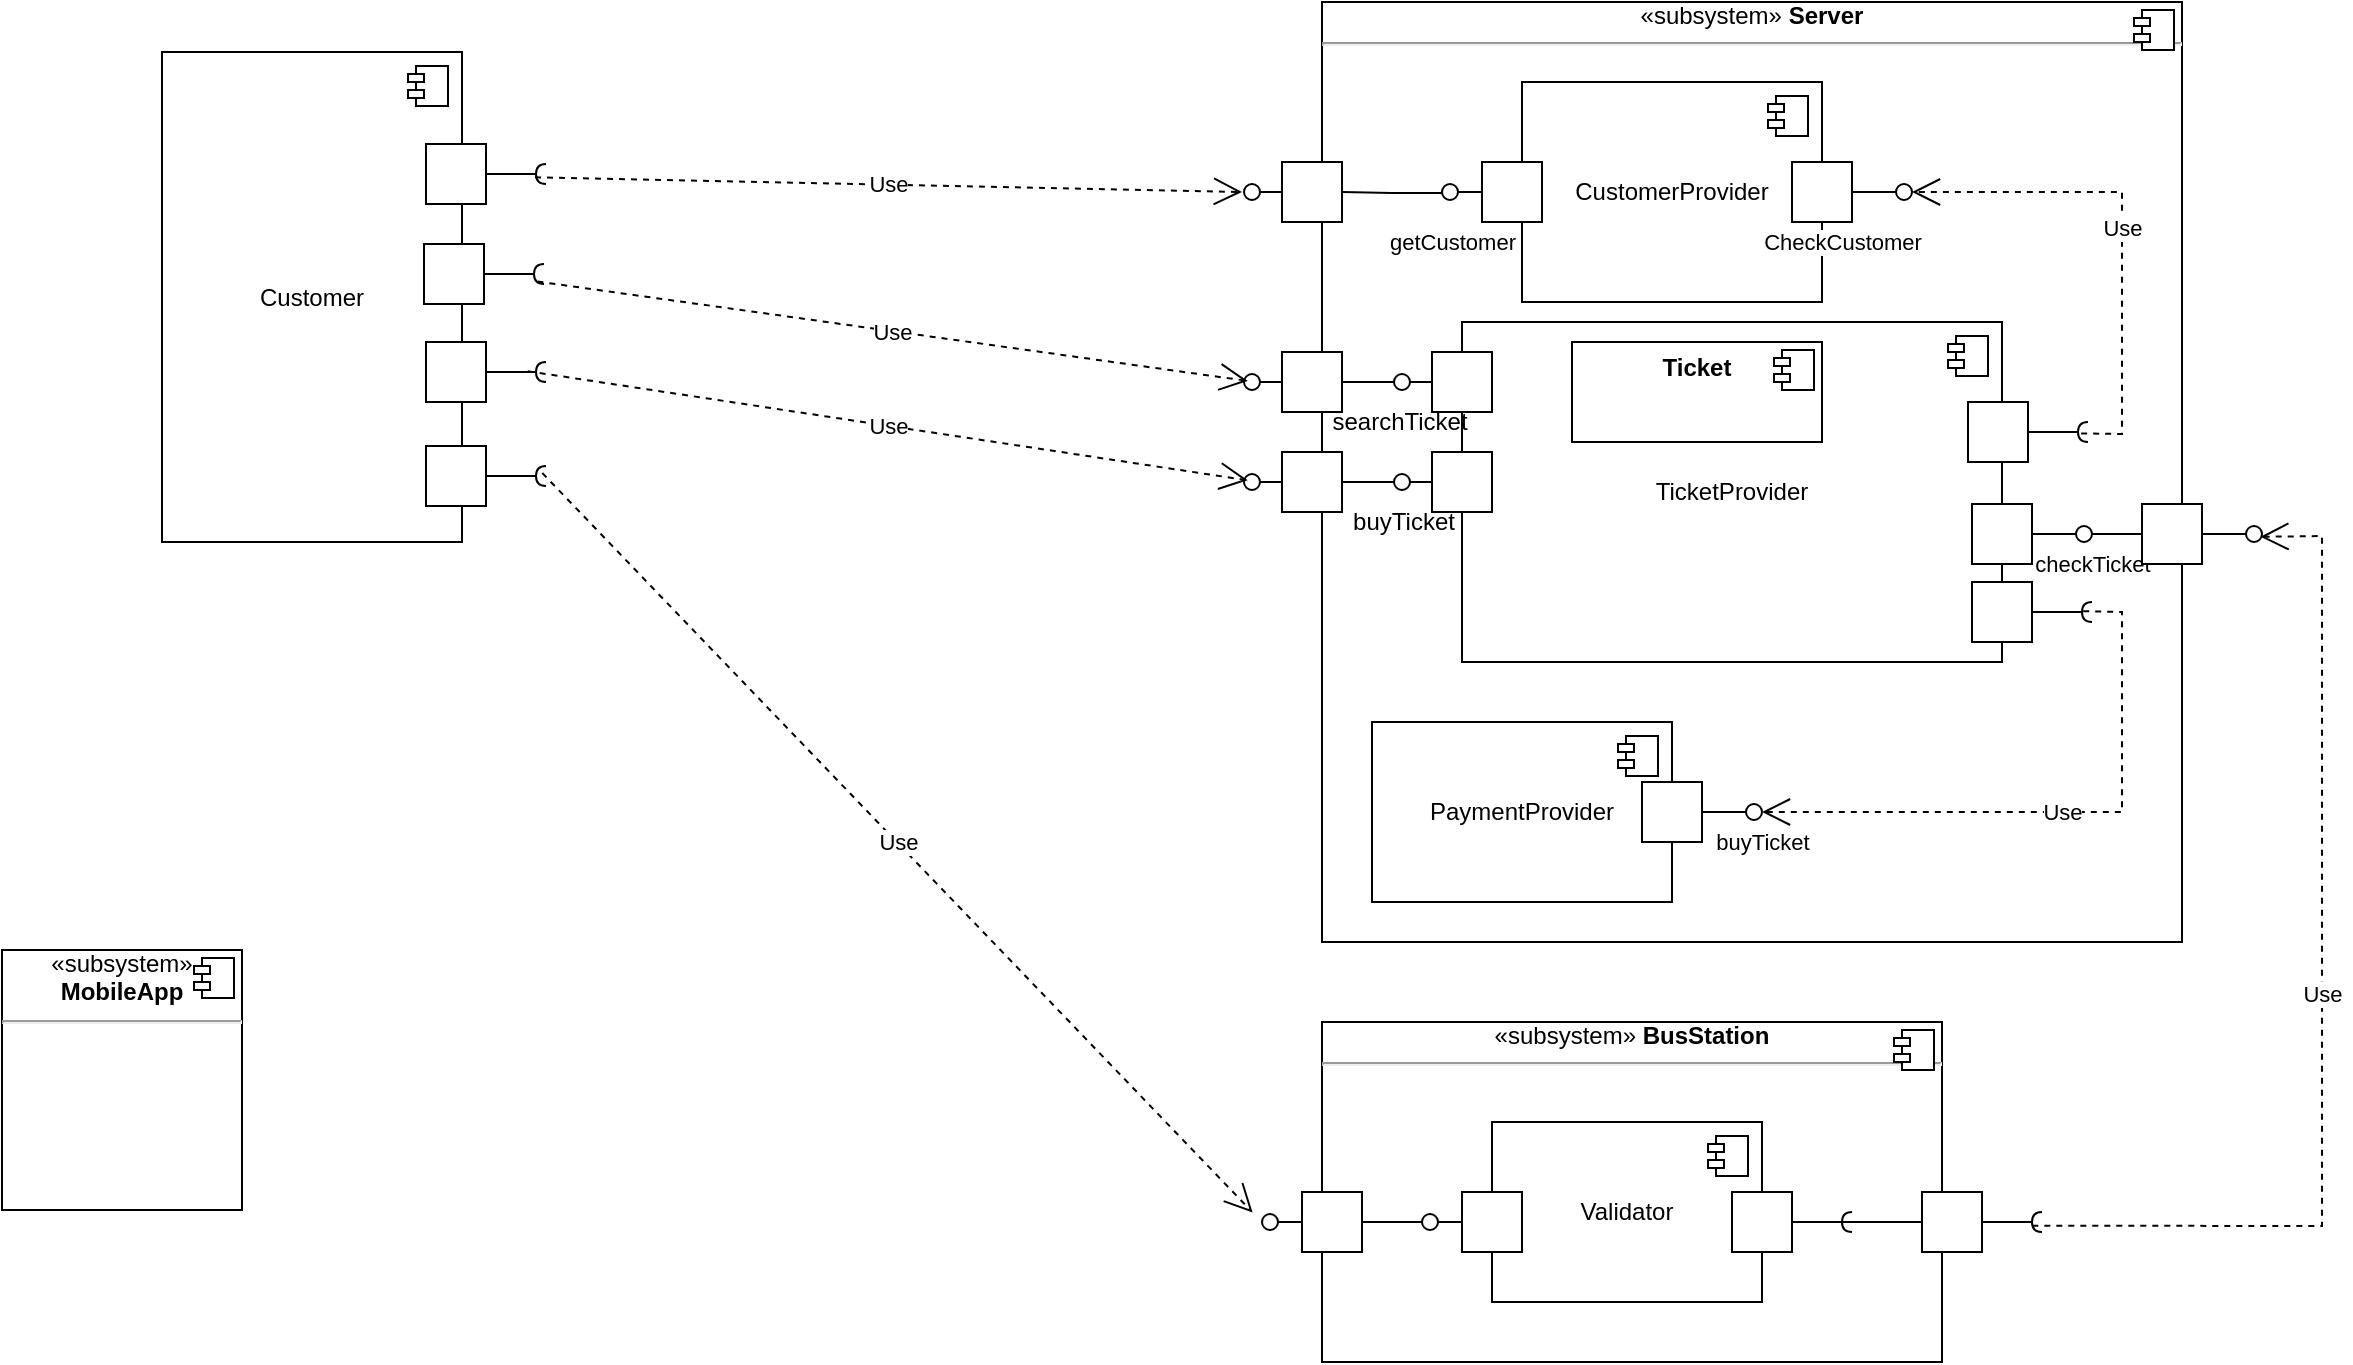 <mxfile version="22.1.2" type="device">
  <diagram name="Страница — 1" id="W0GnPXuB-DNshvomtU0t">
    <mxGraphModel dx="729" dy="360" grid="1" gridSize="10" guides="1" tooltips="1" connect="1" arrows="1" fold="1" page="1" pageScale="1" pageWidth="1169" pageHeight="1654" math="0" shadow="0">
      <root>
        <mxCell id="0" />
        <mxCell id="1" parent="0" />
        <mxCell id="O-G9n-qDXh0_fqaKKesa-18" value="&lt;div style=&quot;text-align: center;&quot;&gt;&lt;span style=&quot;background-color: initial;&quot;&gt;«subsystem»&amp;nbsp;&lt;/span&gt;&lt;b style=&quot;background-color: initial;&quot;&gt;BusStation&lt;/b&gt;&lt;/div&gt;&lt;hr style=&quot;text-align: center;&quot;&gt;&lt;p style=&quot;margin:0px;margin-left:8px;&quot;&gt;&lt;br&gt;&lt;/p&gt;" style="align=left;overflow=fill;html=1;dropTarget=0;whiteSpace=wrap;" vertex="1" parent="1">
          <mxGeometry x="690" y="570" width="310" height="170" as="geometry" />
        </mxCell>
        <mxCell id="O-G9n-qDXh0_fqaKKesa-19" value="" style="shape=component;jettyWidth=8;jettyHeight=4;" vertex="1" parent="O-G9n-qDXh0_fqaKKesa-18">
          <mxGeometry x="1" width="20" height="20" relative="1" as="geometry">
            <mxPoint x="-24" y="4" as="offset" />
          </mxGeometry>
        </mxCell>
        <mxCell id="O-G9n-qDXh0_fqaKKesa-15" value="&lt;div style=&quot;text-align: center;&quot;&gt;&lt;span style=&quot;background-color: initial;&quot;&gt;«subsystem»&amp;nbsp;&lt;/span&gt;&lt;b style=&quot;background-color: initial;&quot;&gt;Server&lt;/b&gt;&lt;/div&gt;&lt;hr style=&quot;text-align: center;&quot;&gt;&lt;p style=&quot;margin:0px;margin-left:8px;&quot;&gt;&lt;br&gt;&lt;/p&gt;" style="align=left;overflow=fill;html=1;dropTarget=0;whiteSpace=wrap;" vertex="1" parent="1">
          <mxGeometry x="690" y="60" width="430" height="470" as="geometry" />
        </mxCell>
        <mxCell id="O-G9n-qDXh0_fqaKKesa-16" value="" style="shape=component;jettyWidth=8;jettyHeight=4;" vertex="1" parent="O-G9n-qDXh0_fqaKKesa-15">
          <mxGeometry x="1" width="20" height="20" relative="1" as="geometry">
            <mxPoint x="-24" y="4" as="offset" />
          </mxGeometry>
        </mxCell>
        <mxCell id="O-G9n-qDXh0_fqaKKesa-20" value="&lt;div style=&quot;text-align: center;&quot;&gt;&lt;span style=&quot;background-color: initial;&quot;&gt;«subsystem» &lt;b&gt;MobileApp&lt;/b&gt;&lt;/span&gt;&lt;/div&gt;&lt;hr style=&quot;text-align: center;&quot;&gt;&lt;p style=&quot;margin:0px;margin-left:8px;&quot;&gt;&lt;br&gt;&lt;/p&gt;" style="align=left;overflow=fill;html=1;dropTarget=0;whiteSpace=wrap;" vertex="1" parent="1">
          <mxGeometry x="30" y="534" width="120" height="130" as="geometry" />
        </mxCell>
        <mxCell id="O-G9n-qDXh0_fqaKKesa-21" value="" style="shape=component;jettyWidth=8;jettyHeight=4;" vertex="1" parent="O-G9n-qDXh0_fqaKKesa-20">
          <mxGeometry x="1" width="20" height="20" relative="1" as="geometry">
            <mxPoint x="-24" y="4" as="offset" />
          </mxGeometry>
        </mxCell>
        <mxCell id="O-G9n-qDXh0_fqaKKesa-25" value="PaymentProvider" style="html=1;dropTarget=0;whiteSpace=wrap;" vertex="1" parent="1">
          <mxGeometry x="715" y="420" width="150" height="90" as="geometry" />
        </mxCell>
        <mxCell id="O-G9n-qDXh0_fqaKKesa-26" value="" style="shape=module;jettyWidth=8;jettyHeight=4;" vertex="1" parent="O-G9n-qDXh0_fqaKKesa-25">
          <mxGeometry x="1" width="20" height="20" relative="1" as="geometry">
            <mxPoint x="-27" y="7" as="offset" />
          </mxGeometry>
        </mxCell>
        <mxCell id="O-G9n-qDXh0_fqaKKesa-32" value="" style="ellipse;whiteSpace=wrap;html=1;align=center;aspect=fixed;fillColor=none;strokeColor=none;resizable=0;perimeter=centerPerimeter;rotatable=0;allowArrows=0;points=[];outlineConnect=1;" vertex="1" parent="1">
          <mxGeometry x="600" y="270" width="10" height="10" as="geometry" />
        </mxCell>
        <mxCell id="O-G9n-qDXh0_fqaKKesa-35" value="" style="ellipse;whiteSpace=wrap;html=1;align=center;aspect=fixed;fillColor=none;strokeColor=none;resizable=0;perimeter=centerPerimeter;rotatable=0;allowArrows=0;points=[];outlineConnect=1;" vertex="1" parent="1">
          <mxGeometry x="900" y="454" width="10" height="10" as="geometry" />
        </mxCell>
        <mxCell id="O-G9n-qDXh0_fqaKKesa-37" value="" style="ellipse;whiteSpace=wrap;html=1;align=center;aspect=fixed;fillColor=none;strokeColor=none;resizable=0;perimeter=centerPerimeter;rotatable=0;allowArrows=0;points=[];outlineConnect=1;" vertex="1" parent="1">
          <mxGeometry x="895" y="454" width="10" height="10" as="geometry" />
        </mxCell>
        <mxCell id="O-G9n-qDXh0_fqaKKesa-39" value="TicketProvider" style="html=1;dropTarget=0;whiteSpace=wrap;" vertex="1" parent="1">
          <mxGeometry x="760" y="220" width="270" height="170" as="geometry" />
        </mxCell>
        <mxCell id="O-G9n-qDXh0_fqaKKesa-40" value="" style="shape=module;jettyWidth=8;jettyHeight=4;" vertex="1" parent="O-G9n-qDXh0_fqaKKesa-39">
          <mxGeometry x="1" width="20" height="20" relative="1" as="geometry">
            <mxPoint x="-27" y="7" as="offset" />
          </mxGeometry>
        </mxCell>
        <mxCell id="O-G9n-qDXh0_fqaKKesa-55" value="CustomerProvider" style="html=1;dropTarget=0;whiteSpace=wrap;" vertex="1" parent="1">
          <mxGeometry x="790" y="100" width="150" height="110" as="geometry" />
        </mxCell>
        <mxCell id="O-G9n-qDXh0_fqaKKesa-56" value="" style="shape=module;jettyWidth=8;jettyHeight=4;" vertex="1" parent="O-G9n-qDXh0_fqaKKesa-55">
          <mxGeometry x="1" width="20" height="20" relative="1" as="geometry">
            <mxPoint x="-27" y="7" as="offset" />
          </mxGeometry>
        </mxCell>
        <mxCell id="O-G9n-qDXh0_fqaKKesa-57" style="edgeStyle=orthogonalEdgeStyle;rounded=0;orthogonalLoop=1;jettySize=auto;html=1;exitX=0.5;exitY=1;exitDx=0;exitDy=0;" edge="1" parent="1" source="O-G9n-qDXh0_fqaKKesa-25" target="O-G9n-qDXh0_fqaKKesa-25">
          <mxGeometry relative="1" as="geometry" />
        </mxCell>
        <mxCell id="O-G9n-qDXh0_fqaKKesa-67" value="" style="html=1;rounded=0;" vertex="1" parent="1">
          <mxGeometry x="850" y="450" width="30" height="30" as="geometry" />
        </mxCell>
        <mxCell id="O-G9n-qDXh0_fqaKKesa-68" value="" style="endArrow=none;html=1;rounded=0;align=center;verticalAlign=top;endFill=0;labelBackgroundColor=none;endSize=2;" edge="1" source="O-G9n-qDXh0_fqaKKesa-67" target="O-G9n-qDXh0_fqaKKesa-69" parent="1">
          <mxGeometry relative="1" as="geometry" />
        </mxCell>
        <mxCell id="O-G9n-qDXh0_fqaKKesa-74" value="buyTicket" style="edgeLabel;html=1;align=center;verticalAlign=middle;resizable=0;points=[];" vertex="1" connectable="0" parent="O-G9n-qDXh0_fqaKKesa-68">
          <mxGeometry x="0.061" y="4" relative="1" as="geometry">
            <mxPoint x="18" y="19" as="offset" />
          </mxGeometry>
        </mxCell>
        <mxCell id="O-G9n-qDXh0_fqaKKesa-69" value="" style="ellipse;html=1;fontSize=11;align=center;fillColor=none;points=[];aspect=fixed;resizable=0;verticalAlign=bottom;labelPosition=center;verticalLabelPosition=top;flipH=1;" vertex="1" parent="1">
          <mxGeometry x="902" y="461" width="8" height="8" as="geometry" />
        </mxCell>
        <mxCell id="O-G9n-qDXh0_fqaKKesa-82" value="Use" style="endArrow=open;endSize=12;dashed=1;html=1;rounded=0;exitX=0.881;exitY=0.463;exitDx=0;exitDy=0;exitPerimeter=0;" edge="1" parent="1" source="O-G9n-qDXh0_fqaKKesa-85" target="O-G9n-qDXh0_fqaKKesa-69">
          <mxGeometry width="160" relative="1" as="geometry">
            <mxPoint x="903.74" y="284.26" as="sourcePoint" />
            <mxPoint x="930" y="470" as="targetPoint" />
            <Array as="points">
              <mxPoint x="1090" y="365" />
              <mxPoint x="1090" y="465" />
              <mxPoint x="970" y="465" />
            </Array>
          </mxGeometry>
        </mxCell>
        <mxCell id="O-G9n-qDXh0_fqaKKesa-83" value="" style="html=1;rounded=0;" vertex="1" parent="1">
          <mxGeometry x="1015" y="350" width="30" height="30" as="geometry" />
        </mxCell>
        <mxCell id="O-G9n-qDXh0_fqaKKesa-84" value="" style="endArrow=none;html=1;rounded=0;align=center;verticalAlign=top;endFill=0;labelBackgroundColor=none;endSize=2;" edge="1" source="O-G9n-qDXh0_fqaKKesa-83" target="O-G9n-qDXh0_fqaKKesa-85" parent="1">
          <mxGeometry relative="1" as="geometry" />
        </mxCell>
        <mxCell id="O-G9n-qDXh0_fqaKKesa-85" value="" style="shape=requiredInterface;html=1;fontSize=11;align=center;fillColor=none;points=[];aspect=fixed;resizable=0;verticalAlign=bottom;labelPosition=center;verticalLabelPosition=top;flipH=1;" vertex="1" parent="1">
          <mxGeometry x="1070" y="360" width="5" height="10" as="geometry" />
        </mxCell>
        <mxCell id="O-G9n-qDXh0_fqaKKesa-86" value="" style="html=1;rounded=0;" vertex="1" parent="1">
          <mxGeometry x="1015" y="311" width="30" height="30" as="geometry" />
        </mxCell>
        <mxCell id="O-G9n-qDXh0_fqaKKesa-87" value="" style="endArrow=none;html=1;rounded=0;align=center;verticalAlign=top;endFill=0;labelBackgroundColor=none;endSize=2;" edge="1" source="O-G9n-qDXh0_fqaKKesa-86" target="O-G9n-qDXh0_fqaKKesa-88" parent="1">
          <mxGeometry relative="1" as="geometry" />
        </mxCell>
        <mxCell id="O-G9n-qDXh0_fqaKKesa-99" value="checkTicket" style="edgeLabel;html=1;align=center;verticalAlign=middle;resizable=0;points=[];" vertex="1" connectable="0" parent="O-G9n-qDXh0_fqaKKesa-87">
          <mxGeometry x="-0.374" y="-5" relative="1" as="geometry">
            <mxPoint x="23" y="10" as="offset" />
          </mxGeometry>
        </mxCell>
        <mxCell id="O-G9n-qDXh0_fqaKKesa-98" style="edgeStyle=orthogonalEdgeStyle;rounded=0;orthogonalLoop=1;jettySize=auto;html=1;entryX=0;entryY=0.5;entryDx=0;entryDy=0;endArrow=none;endFill=0;" edge="1" parent="1" source="O-G9n-qDXh0_fqaKKesa-88" target="O-G9n-qDXh0_fqaKKesa-95">
          <mxGeometry relative="1" as="geometry" />
        </mxCell>
        <mxCell id="O-G9n-qDXh0_fqaKKesa-88" value="" style="ellipse;html=1;fontSize=11;align=center;fillColor=none;points=[];aspect=fixed;resizable=0;verticalAlign=bottom;labelPosition=center;verticalLabelPosition=top;flipH=1;" vertex="1" parent="1">
          <mxGeometry x="1067" y="322" width="8" height="8" as="geometry" />
        </mxCell>
        <mxCell id="O-G9n-qDXh0_fqaKKesa-95" value="" style="html=1;rounded=0;" vertex="1" parent="1">
          <mxGeometry x="1100" y="311" width="30" height="30" as="geometry" />
        </mxCell>
        <mxCell id="O-G9n-qDXh0_fqaKKesa-96" value="" style="endArrow=none;html=1;rounded=0;align=center;verticalAlign=top;endFill=0;labelBackgroundColor=none;endSize=2;" edge="1" source="O-G9n-qDXh0_fqaKKesa-95" target="O-G9n-qDXh0_fqaKKesa-97" parent="1">
          <mxGeometry relative="1" as="geometry" />
        </mxCell>
        <mxCell id="O-G9n-qDXh0_fqaKKesa-97" value="" style="ellipse;html=1;fontSize=11;align=center;fillColor=none;points=[];aspect=fixed;resizable=0;verticalAlign=bottom;labelPosition=center;verticalLabelPosition=top;flipH=1;" vertex="1" parent="1">
          <mxGeometry x="1152" y="322" width="8" height="8" as="geometry" />
        </mxCell>
        <mxCell id="O-G9n-qDXh0_fqaKKesa-102" value="Validator" style="html=1;dropTarget=0;whiteSpace=wrap;" vertex="1" parent="1">
          <mxGeometry x="775" y="620" width="135" height="90" as="geometry" />
        </mxCell>
        <mxCell id="O-G9n-qDXh0_fqaKKesa-103" value="" style="shape=module;jettyWidth=8;jettyHeight=4;" vertex="1" parent="O-G9n-qDXh0_fqaKKesa-102">
          <mxGeometry x="1" width="20" height="20" relative="1" as="geometry">
            <mxPoint x="-27" y="7" as="offset" />
          </mxGeometry>
        </mxCell>
        <mxCell id="O-G9n-qDXh0_fqaKKesa-104" value="" style="html=1;rounded=0;" vertex="1" parent="1">
          <mxGeometry x="680" y="655" width="30" height="30" as="geometry" />
        </mxCell>
        <mxCell id="O-G9n-qDXh0_fqaKKesa-105" value="" style="endArrow=none;html=1;rounded=0;align=center;verticalAlign=top;endFill=0;labelBackgroundColor=none;endSize=2;exitX=0;exitY=0.5;exitDx=0;exitDy=0;" edge="1" source="O-G9n-qDXh0_fqaKKesa-104" target="O-G9n-qDXh0_fqaKKesa-106" parent="1">
          <mxGeometry relative="1" as="geometry">
            <mxPoint x="620" y="670" as="sourcePoint" />
            <Array as="points" />
          </mxGeometry>
        </mxCell>
        <mxCell id="O-G9n-qDXh0_fqaKKesa-106" value="" style="ellipse;html=1;fontSize=11;align=center;fillColor=none;points=[];aspect=fixed;resizable=0;verticalAlign=bottom;labelPosition=center;verticalLabelPosition=top;flipH=1;" vertex="1" parent="1">
          <mxGeometry x="660" y="666" width="8" height="8" as="geometry" />
        </mxCell>
        <mxCell id="O-G9n-qDXh0_fqaKKesa-110" value="" style="html=1;rounded=0;" vertex="1" parent="1">
          <mxGeometry x="760" y="655" width="30" height="30" as="geometry" />
        </mxCell>
        <mxCell id="O-G9n-qDXh0_fqaKKesa-111" value="" style="endArrow=none;html=1;rounded=0;align=center;verticalAlign=top;endFill=0;labelBackgroundColor=none;endSize=2;exitX=0;exitY=0.5;exitDx=0;exitDy=0;" edge="1" source="O-G9n-qDXh0_fqaKKesa-110" target="O-G9n-qDXh0_fqaKKesa-112" parent="1">
          <mxGeometry relative="1" as="geometry">
            <mxPoint x="770" y="670" as="sourcePoint" />
          </mxGeometry>
        </mxCell>
        <mxCell id="O-G9n-qDXh0_fqaKKesa-113" style="edgeStyle=orthogonalEdgeStyle;rounded=0;orthogonalLoop=1;jettySize=auto;html=1;endArrow=none;endFill=0;" edge="1" parent="1" source="O-G9n-qDXh0_fqaKKesa-112" target="O-G9n-qDXh0_fqaKKesa-104">
          <mxGeometry relative="1" as="geometry" />
        </mxCell>
        <mxCell id="O-G9n-qDXh0_fqaKKesa-112" value="" style="ellipse;html=1;fontSize=11;align=center;fillColor=none;points=[];aspect=fixed;resizable=0;verticalAlign=bottom;labelPosition=center;verticalLabelPosition=top;flipH=1;" vertex="1" parent="1">
          <mxGeometry x="740" y="666" width="8" height="8" as="geometry" />
        </mxCell>
        <mxCell id="O-G9n-qDXh0_fqaKKesa-114" value="" style="html=1;rounded=0;" vertex="1" parent="1">
          <mxGeometry x="895" y="655" width="30" height="30" as="geometry" />
        </mxCell>
        <mxCell id="O-G9n-qDXh0_fqaKKesa-115" value="" style="endArrow=none;html=1;rounded=0;align=center;verticalAlign=top;endFill=0;labelBackgroundColor=none;endSize=2;" edge="1" source="O-G9n-qDXh0_fqaKKesa-114" target="O-G9n-qDXh0_fqaKKesa-116" parent="1">
          <mxGeometry relative="1" as="geometry" />
        </mxCell>
        <mxCell id="O-G9n-qDXh0_fqaKKesa-116" value="" style="shape=requiredInterface;html=1;fontSize=11;align=center;fillColor=none;points=[];aspect=fixed;resizable=0;verticalAlign=bottom;labelPosition=center;verticalLabelPosition=top;flipH=1;" vertex="1" parent="1">
          <mxGeometry x="950" y="665" width="5" height="10" as="geometry" />
        </mxCell>
        <mxCell id="O-G9n-qDXh0_fqaKKesa-117" value="" style="html=1;rounded=0;" vertex="1" parent="1">
          <mxGeometry x="990" y="655" width="30" height="30" as="geometry" />
        </mxCell>
        <mxCell id="O-G9n-qDXh0_fqaKKesa-118" value="" style="endArrow=none;html=1;rounded=0;align=center;verticalAlign=top;endFill=0;labelBackgroundColor=none;endSize=2;" edge="1" source="O-G9n-qDXh0_fqaKKesa-117" target="O-G9n-qDXh0_fqaKKesa-119" parent="1">
          <mxGeometry relative="1" as="geometry" />
        </mxCell>
        <mxCell id="O-G9n-qDXh0_fqaKKesa-119" value="" style="shape=requiredInterface;html=1;fontSize=11;align=center;fillColor=none;points=[];aspect=fixed;resizable=0;verticalAlign=bottom;labelPosition=center;verticalLabelPosition=top;flipH=1;" vertex="1" parent="1">
          <mxGeometry x="1045" y="665" width="5" height="10" as="geometry" />
        </mxCell>
        <mxCell id="O-G9n-qDXh0_fqaKKesa-121" value="Use" style="endArrow=open;endSize=12;dashed=1;html=1;rounded=0;exitX=0.97;exitY=0.685;exitDx=0;exitDy=0;exitPerimeter=0;entryX=0.097;entryY=0.676;entryDx=0;entryDy=0;entryPerimeter=0;" edge="1" parent="1" source="O-G9n-qDXh0_fqaKKesa-119" target="O-G9n-qDXh0_fqaKKesa-97">
          <mxGeometry width="160" relative="1" as="geometry">
            <mxPoint x="1030" y="590" as="sourcePoint" />
            <mxPoint x="1190" y="590" as="targetPoint" />
            <Array as="points">
              <mxPoint x="1190" y="672" />
              <mxPoint x="1190" y="520" />
              <mxPoint x="1190" y="327" />
            </Array>
          </mxGeometry>
        </mxCell>
        <mxCell id="O-G9n-qDXh0_fqaKKesa-122" style="edgeStyle=orthogonalEdgeStyle;rounded=0;orthogonalLoop=1;jettySize=auto;html=1;entryX=1;entryY=0.5;entryDx=0;entryDy=0;endArrow=none;endFill=0;" edge="1" parent="1" source="O-G9n-qDXh0_fqaKKesa-117" target="O-G9n-qDXh0_fqaKKesa-114">
          <mxGeometry relative="1" as="geometry" />
        </mxCell>
        <mxCell id="O-G9n-qDXh0_fqaKKesa-123" value="" style="html=1;rounded=0;" vertex="1" parent="1">
          <mxGeometry x="670" y="140" width="30" height="30" as="geometry" />
        </mxCell>
        <mxCell id="O-G9n-qDXh0_fqaKKesa-124" value="" style="endArrow=none;html=1;rounded=0;align=center;verticalAlign=top;endFill=0;labelBackgroundColor=none;endSize=2;exitX=0;exitY=0.5;exitDx=0;exitDy=0;" edge="1" source="O-G9n-qDXh0_fqaKKesa-139" target="O-G9n-qDXh0_fqaKKesa-125" parent="1">
          <mxGeometry relative="1" as="geometry">
            <mxPoint x="680" y="155" as="sourcePoint" />
          </mxGeometry>
        </mxCell>
        <mxCell id="O-G9n-qDXh0_fqaKKesa-125" value="" style="ellipse;html=1;fontSize=11;align=center;fillColor=none;points=[];aspect=fixed;resizable=0;verticalAlign=bottom;labelPosition=center;verticalLabelPosition=top;flipH=1;" vertex="1" parent="1">
          <mxGeometry x="651" y="151" width="8" height="8" as="geometry" />
        </mxCell>
        <mxCell id="O-G9n-qDXh0_fqaKKesa-129" style="edgeStyle=orthogonalEdgeStyle;rounded=0;orthogonalLoop=1;jettySize=auto;html=1;entryX=1;entryY=0.5;entryDx=0;entryDy=0;endArrow=none;endFill=0;exitX=0.979;exitY=0.56;exitDx=0;exitDy=0;exitPerimeter=0;" edge="1" parent="1" source="O-G9n-qDXh0_fqaKKesa-132" target="O-G9n-qDXh0_fqaKKesa-123">
          <mxGeometry relative="1" as="geometry">
            <mxPoint x="770" y="155" as="sourcePoint" />
          </mxGeometry>
        </mxCell>
        <mxCell id="O-G9n-qDXh0_fqaKKesa-130" value="" style="html=1;rounded=0;" vertex="1" parent="1">
          <mxGeometry x="770" y="140" width="30" height="30" as="geometry" />
        </mxCell>
        <mxCell id="O-G9n-qDXh0_fqaKKesa-131" value="" style="endArrow=none;html=1;rounded=0;align=center;verticalAlign=top;endFill=0;labelBackgroundColor=none;endSize=2;exitX=0;exitY=0.5;exitDx=0;exitDy=0;" edge="1" source="O-G9n-qDXh0_fqaKKesa-130" target="O-G9n-qDXh0_fqaKKesa-132" parent="1">
          <mxGeometry relative="1" as="geometry">
            <mxPoint x="780" y="155" as="sourcePoint" />
          </mxGeometry>
        </mxCell>
        <mxCell id="O-G9n-qDXh0_fqaKKesa-133" value="getCustomer" style="edgeLabel;html=1;align=center;verticalAlign=middle;resizable=0;points=[];" vertex="1" connectable="0" parent="O-G9n-qDXh0_fqaKKesa-131">
          <mxGeometry x="0.443" y="-1" relative="1" as="geometry">
            <mxPoint x="-7" y="26" as="offset" />
          </mxGeometry>
        </mxCell>
        <mxCell id="O-G9n-qDXh0_fqaKKesa-132" value="" style="ellipse;html=1;fontSize=11;align=center;fillColor=none;points=[];aspect=fixed;resizable=0;verticalAlign=bottom;labelPosition=center;verticalLabelPosition=top;flipH=1;" vertex="1" parent="1">
          <mxGeometry x="750" y="151" width="8" height="8" as="geometry" />
        </mxCell>
        <mxCell id="O-G9n-qDXh0_fqaKKesa-140" value="" style="endArrow=none;html=1;rounded=0;align=center;verticalAlign=top;endFill=0;labelBackgroundColor=none;endSize=2;exitX=0;exitY=0.5;exitDx=0;exitDy=0;" edge="1" parent="1" source="O-G9n-qDXh0_fqaKKesa-123" target="O-G9n-qDXh0_fqaKKesa-139">
          <mxGeometry relative="1" as="geometry">
            <mxPoint x="670" y="155" as="sourcePoint" />
            <mxPoint x="658" y="155" as="targetPoint" />
          </mxGeometry>
        </mxCell>
        <mxCell id="O-G9n-qDXh0_fqaKKesa-139" value="" style="ellipse;whiteSpace=wrap;html=1;align=center;aspect=fixed;fillColor=none;strokeColor=none;resizable=0;perimeter=centerPerimeter;rotatable=0;allowArrows=0;points=[];outlineConnect=1;" vertex="1" parent="1">
          <mxGeometry x="659" y="150" width="10" height="10" as="geometry" />
        </mxCell>
        <mxCell id="O-G9n-qDXh0_fqaKKesa-142" value="" style="html=1;rounded=0;" vertex="1" parent="1">
          <mxGeometry x="670" y="285" width="30" height="30" as="geometry" />
        </mxCell>
        <mxCell id="O-G9n-qDXh0_fqaKKesa-143" value="" style="endArrow=none;html=1;rounded=0;align=center;verticalAlign=top;endFill=0;labelBackgroundColor=none;endSize=2;exitX=0;exitY=0.5;exitDx=0;exitDy=0;" edge="1" source="O-G9n-qDXh0_fqaKKesa-146" target="O-G9n-qDXh0_fqaKKesa-144" parent="1">
          <mxGeometry relative="1" as="geometry">
            <mxPoint x="680" y="300" as="sourcePoint" />
          </mxGeometry>
        </mxCell>
        <mxCell id="O-G9n-qDXh0_fqaKKesa-144" value="" style="ellipse;html=1;fontSize=11;align=center;fillColor=none;points=[];aspect=fixed;resizable=0;verticalAlign=bottom;labelPosition=center;verticalLabelPosition=top;flipH=1;" vertex="1" parent="1">
          <mxGeometry x="651" y="296" width="8" height="8" as="geometry" />
        </mxCell>
        <mxCell id="O-G9n-qDXh0_fqaKKesa-145" value="" style="endArrow=none;html=1;rounded=0;align=center;verticalAlign=top;endFill=0;labelBackgroundColor=none;endSize=2;exitX=0;exitY=0.5;exitDx=0;exitDy=0;" edge="1" source="O-G9n-qDXh0_fqaKKesa-142" target="O-G9n-qDXh0_fqaKKesa-146" parent="1">
          <mxGeometry relative="1" as="geometry">
            <mxPoint x="670" y="300" as="sourcePoint" />
            <mxPoint x="658" y="300" as="targetPoint" />
          </mxGeometry>
        </mxCell>
        <mxCell id="O-G9n-qDXh0_fqaKKesa-146" value="" style="ellipse;whiteSpace=wrap;html=1;align=center;aspect=fixed;fillColor=none;strokeColor=none;resizable=0;perimeter=centerPerimeter;rotatable=0;allowArrows=0;points=[];outlineConnect=1;" vertex="1" parent="1">
          <mxGeometry x="659" y="295" width="10" height="10" as="geometry" />
        </mxCell>
        <mxCell id="O-G9n-qDXh0_fqaKKesa-147" value="" style="ellipse;whiteSpace=wrap;html=1;align=center;aspect=fixed;fillColor=none;strokeColor=none;resizable=0;perimeter=centerPerimeter;rotatable=0;allowArrows=0;points=[];outlineConnect=1;" vertex="1" parent="1">
          <mxGeometry x="600" y="220" width="10" height="10" as="geometry" />
        </mxCell>
        <mxCell id="O-G9n-qDXh0_fqaKKesa-148" value="" style="html=1;rounded=0;" vertex="1" parent="1">
          <mxGeometry x="670" y="235" width="30" height="30" as="geometry" />
        </mxCell>
        <mxCell id="O-G9n-qDXh0_fqaKKesa-149" value="" style="endArrow=none;html=1;rounded=0;align=center;verticalAlign=top;endFill=0;labelBackgroundColor=none;endSize=2;exitX=0;exitY=0.5;exitDx=0;exitDy=0;" edge="1" source="O-G9n-qDXh0_fqaKKesa-152" target="O-G9n-qDXh0_fqaKKesa-150" parent="1">
          <mxGeometry relative="1" as="geometry">
            <mxPoint x="680" y="250" as="sourcePoint" />
          </mxGeometry>
        </mxCell>
        <mxCell id="O-G9n-qDXh0_fqaKKesa-150" value="" style="ellipse;html=1;fontSize=11;align=center;fillColor=none;points=[];aspect=fixed;resizable=0;verticalAlign=bottom;labelPosition=center;verticalLabelPosition=top;flipH=1;" vertex="1" parent="1">
          <mxGeometry x="651" y="246" width="8" height="8" as="geometry" />
        </mxCell>
        <mxCell id="O-G9n-qDXh0_fqaKKesa-151" value="" style="endArrow=none;html=1;rounded=0;align=center;verticalAlign=top;endFill=0;labelBackgroundColor=none;endSize=2;exitX=0;exitY=0.5;exitDx=0;exitDy=0;" edge="1" source="O-G9n-qDXh0_fqaKKesa-148" target="O-G9n-qDXh0_fqaKKesa-152" parent="1">
          <mxGeometry relative="1" as="geometry">
            <mxPoint x="670" y="250" as="sourcePoint" />
            <mxPoint x="658" y="250" as="targetPoint" />
          </mxGeometry>
        </mxCell>
        <mxCell id="O-G9n-qDXh0_fqaKKesa-152" value="" style="ellipse;whiteSpace=wrap;html=1;align=center;aspect=fixed;fillColor=none;strokeColor=none;resizable=0;perimeter=centerPerimeter;rotatable=0;allowArrows=0;points=[];outlineConnect=1;" vertex="1" parent="1">
          <mxGeometry x="659" y="245" width="10" height="10" as="geometry" />
        </mxCell>
        <mxCell id="O-G9n-qDXh0_fqaKKesa-155" value="" style="html=1;rounded=0;" vertex="1" parent="1">
          <mxGeometry x="745" y="285" width="30" height="30" as="geometry" />
        </mxCell>
        <mxCell id="O-G9n-qDXh0_fqaKKesa-156" value="" style="endArrow=none;html=1;rounded=0;align=center;verticalAlign=top;endFill=0;labelBackgroundColor=none;endSize=2;exitX=0;exitY=0.5;exitDx=0;exitDy=0;" edge="1" source="O-G9n-qDXh0_fqaKKesa-155" target="O-G9n-qDXh0_fqaKKesa-157" parent="1">
          <mxGeometry relative="1" as="geometry">
            <mxPoint x="755" y="300" as="sourcePoint" />
          </mxGeometry>
        </mxCell>
        <mxCell id="O-G9n-qDXh0_fqaKKesa-166" style="edgeStyle=orthogonalEdgeStyle;rounded=0;orthogonalLoop=1;jettySize=auto;html=1;entryX=1;entryY=0.5;entryDx=0;entryDy=0;endArrow=none;endFill=0;" edge="1" parent="1" source="O-G9n-qDXh0_fqaKKesa-157" target="O-G9n-qDXh0_fqaKKesa-142">
          <mxGeometry relative="1" as="geometry" />
        </mxCell>
        <mxCell id="O-G9n-qDXh0_fqaKKesa-157" value="" style="ellipse;html=1;fontSize=11;align=center;fillColor=none;points=[];aspect=fixed;resizable=0;verticalAlign=bottom;labelPosition=center;verticalLabelPosition=top;flipH=1;" vertex="1" parent="1">
          <mxGeometry x="726" y="296" width="8" height="8" as="geometry" />
        </mxCell>
        <mxCell id="O-G9n-qDXh0_fqaKKesa-159" value="buyTicket" style="ellipse;whiteSpace=wrap;html=1;align=center;aspect=fixed;fillColor=none;strokeColor=none;resizable=0;perimeter=centerPerimeter;rotatable=0;allowArrows=0;points=[];outlineConnect=1;" vertex="1" parent="1">
          <mxGeometry x="726" y="315" width="10" height="10" as="geometry" />
        </mxCell>
        <mxCell id="O-G9n-qDXh0_fqaKKesa-160" value="" style="html=1;rounded=0;" vertex="1" parent="1">
          <mxGeometry x="745" y="235" width="30" height="30" as="geometry" />
        </mxCell>
        <mxCell id="O-G9n-qDXh0_fqaKKesa-161" value="" style="endArrow=none;html=1;rounded=0;align=center;verticalAlign=top;endFill=0;labelBackgroundColor=none;endSize=2;exitX=0;exitY=0.5;exitDx=0;exitDy=0;" edge="1" source="O-G9n-qDXh0_fqaKKesa-160" target="O-G9n-qDXh0_fqaKKesa-162" parent="1">
          <mxGeometry relative="1" as="geometry">
            <mxPoint x="740" y="250" as="sourcePoint" />
          </mxGeometry>
        </mxCell>
        <mxCell id="O-G9n-qDXh0_fqaKKesa-165" style="edgeStyle=orthogonalEdgeStyle;rounded=0;orthogonalLoop=1;jettySize=auto;html=1;entryX=1;entryY=0.5;entryDx=0;entryDy=0;endArrow=none;endFill=0;" edge="1" parent="1" source="O-G9n-qDXh0_fqaKKesa-162" target="O-G9n-qDXh0_fqaKKesa-148">
          <mxGeometry relative="1" as="geometry" />
        </mxCell>
        <mxCell id="O-G9n-qDXh0_fqaKKesa-162" value="" style="ellipse;html=1;fontSize=11;align=center;fillColor=none;points=[];aspect=fixed;resizable=0;verticalAlign=bottom;labelPosition=center;verticalLabelPosition=top;flipH=1;" vertex="1" parent="1">
          <mxGeometry x="726" y="246" width="8" height="8" as="geometry" />
        </mxCell>
        <mxCell id="O-G9n-qDXh0_fqaKKesa-164" value="searchTicket" style="ellipse;whiteSpace=wrap;html=1;align=center;aspect=fixed;fillColor=none;strokeColor=none;resizable=0;perimeter=centerPerimeter;rotatable=0;allowArrows=0;points=[];outlineConnect=1;" vertex="1" parent="1">
          <mxGeometry x="724" y="265" width="10" height="10" as="geometry" />
        </mxCell>
        <mxCell id="O-G9n-qDXh0_fqaKKesa-171" value="" style="html=1;rounded=0;" vertex="1" parent="1">
          <mxGeometry x="925" y="140" width="30" height="30" as="geometry" />
        </mxCell>
        <mxCell id="O-G9n-qDXh0_fqaKKesa-172" value="" style="endArrow=none;html=1;rounded=0;align=center;verticalAlign=top;endFill=0;labelBackgroundColor=none;endSize=2;" edge="1" source="O-G9n-qDXh0_fqaKKesa-171" target="O-G9n-qDXh0_fqaKKesa-173" parent="1">
          <mxGeometry relative="1" as="geometry" />
        </mxCell>
        <mxCell id="O-G9n-qDXh0_fqaKKesa-178" value="CheckCustomer" style="edgeLabel;html=1;align=center;verticalAlign=middle;resizable=0;points=[];" vertex="1" connectable="0" parent="O-G9n-qDXh0_fqaKKesa-172">
          <mxGeometry x="-0.04" y="-1" relative="1" as="geometry">
            <mxPoint x="-16" y="24" as="offset" />
          </mxGeometry>
        </mxCell>
        <mxCell id="O-G9n-qDXh0_fqaKKesa-173" value="" style="ellipse;html=1;fontSize=11;align=center;fillColor=none;points=[];aspect=fixed;resizable=0;verticalAlign=bottom;labelPosition=center;verticalLabelPosition=top;flipH=1;" vertex="1" parent="1">
          <mxGeometry x="977" y="151" width="8" height="8" as="geometry" />
        </mxCell>
        <mxCell id="O-G9n-qDXh0_fqaKKesa-174" value="" style="html=1;rounded=0;" vertex="1" parent="1">
          <mxGeometry x="1013" y="260" width="30" height="30" as="geometry" />
        </mxCell>
        <mxCell id="O-G9n-qDXh0_fqaKKesa-175" value="" style="endArrow=none;html=1;rounded=0;align=center;verticalAlign=top;endFill=0;labelBackgroundColor=none;endSize=2;" edge="1" source="O-G9n-qDXh0_fqaKKesa-174" target="O-G9n-qDXh0_fqaKKesa-176" parent="1">
          <mxGeometry relative="1" as="geometry" />
        </mxCell>
        <mxCell id="O-G9n-qDXh0_fqaKKesa-176" value="" style="shape=requiredInterface;html=1;fontSize=11;align=center;fillColor=none;points=[];aspect=fixed;resizable=0;verticalAlign=bottom;labelPosition=center;verticalLabelPosition=top;flipH=1;" vertex="1" parent="1">
          <mxGeometry x="1068" y="270" width="5" height="10" as="geometry" />
        </mxCell>
        <mxCell id="O-G9n-qDXh0_fqaKKesa-179" value="Use" style="endArrow=open;endSize=12;dashed=1;html=1;rounded=0;exitX=0.686;exitY=0.572;exitDx=0;exitDy=0;exitPerimeter=0;" edge="1" parent="1" source="O-G9n-qDXh0_fqaKKesa-176" target="O-G9n-qDXh0_fqaKKesa-173">
          <mxGeometry width="160" relative="1" as="geometry">
            <mxPoint x="955.0" y="277.28" as="sourcePoint" />
            <mxPoint x="993.024" y="159.998" as="targetPoint" />
            <Array as="points">
              <mxPoint x="1090" y="276" />
              <mxPoint x="1090" y="220" />
              <mxPoint x="1090" y="155" />
            </Array>
          </mxGeometry>
        </mxCell>
        <mxCell id="O-G9n-qDXh0_fqaKKesa-181" value="Customer" style="html=1;dropTarget=0;whiteSpace=wrap;" vertex="1" parent="1">
          <mxGeometry x="110" y="85" width="150" height="245" as="geometry" />
        </mxCell>
        <mxCell id="O-G9n-qDXh0_fqaKKesa-182" value="" style="shape=module;jettyWidth=8;jettyHeight=4;" vertex="1" parent="O-G9n-qDXh0_fqaKKesa-181">
          <mxGeometry x="1" width="20" height="20" relative="1" as="geometry">
            <mxPoint x="-27" y="7" as="offset" />
          </mxGeometry>
        </mxCell>
        <mxCell id="O-G9n-qDXh0_fqaKKesa-184" value="" style="html=1;rounded=0;" vertex="1" parent="1">
          <mxGeometry x="242" y="131" width="30" height="30" as="geometry" />
        </mxCell>
        <mxCell id="O-G9n-qDXh0_fqaKKesa-185" value="" style="endArrow=none;html=1;rounded=0;align=center;verticalAlign=top;endFill=0;labelBackgroundColor=none;endSize=2;" edge="1" source="O-G9n-qDXh0_fqaKKesa-184" target="O-G9n-qDXh0_fqaKKesa-186" parent="1">
          <mxGeometry relative="1" as="geometry" />
        </mxCell>
        <mxCell id="O-G9n-qDXh0_fqaKKesa-186" value="" style="shape=requiredInterface;html=1;fontSize=11;align=center;fillColor=none;points=[];aspect=fixed;resizable=0;verticalAlign=bottom;labelPosition=center;verticalLabelPosition=top;flipH=1;" vertex="1" parent="1">
          <mxGeometry x="297" y="141" width="5" height="10" as="geometry" />
        </mxCell>
        <mxCell id="O-G9n-qDXh0_fqaKKesa-187" value="" style="html=1;rounded=0;" vertex="1" parent="1">
          <mxGeometry x="241" y="181" width="30" height="30" as="geometry" />
        </mxCell>
        <mxCell id="O-G9n-qDXh0_fqaKKesa-188" value="" style="endArrow=none;html=1;rounded=0;align=center;verticalAlign=top;endFill=0;labelBackgroundColor=none;endSize=2;" edge="1" source="O-G9n-qDXh0_fqaKKesa-187" target="O-G9n-qDXh0_fqaKKesa-189" parent="1">
          <mxGeometry relative="1" as="geometry" />
        </mxCell>
        <mxCell id="O-G9n-qDXh0_fqaKKesa-189" value="" style="shape=requiredInterface;html=1;fontSize=11;align=center;fillColor=none;points=[];aspect=fixed;resizable=0;verticalAlign=bottom;labelPosition=center;verticalLabelPosition=top;flipH=1;" vertex="1" parent="1">
          <mxGeometry x="296" y="191" width="5" height="10" as="geometry" />
        </mxCell>
        <mxCell id="O-G9n-qDXh0_fqaKKesa-190" value="" style="html=1;rounded=0;" vertex="1" parent="1">
          <mxGeometry x="242" y="230" width="30" height="30" as="geometry" />
        </mxCell>
        <mxCell id="O-G9n-qDXh0_fqaKKesa-191" value="" style="endArrow=none;html=1;rounded=0;align=center;verticalAlign=top;endFill=0;labelBackgroundColor=none;endSize=2;" edge="1" source="O-G9n-qDXh0_fqaKKesa-190" target="O-G9n-qDXh0_fqaKKesa-192" parent="1">
          <mxGeometry relative="1" as="geometry" />
        </mxCell>
        <mxCell id="O-G9n-qDXh0_fqaKKesa-192" value="" style="shape=requiredInterface;html=1;fontSize=11;align=center;fillColor=none;points=[];aspect=fixed;resizable=0;verticalAlign=bottom;labelPosition=center;verticalLabelPosition=top;flipH=1;" vertex="1" parent="1">
          <mxGeometry x="297" y="240" width="5" height="10" as="geometry" />
        </mxCell>
        <mxCell id="O-G9n-qDXh0_fqaKKesa-193" value="" style="html=1;rounded=0;" vertex="1" parent="1">
          <mxGeometry x="242" y="282" width="30" height="30" as="geometry" />
        </mxCell>
        <mxCell id="O-G9n-qDXh0_fqaKKesa-194" value="" style="endArrow=none;html=1;rounded=0;align=center;verticalAlign=top;endFill=0;labelBackgroundColor=none;endSize=2;" edge="1" source="O-G9n-qDXh0_fqaKKesa-193" target="O-G9n-qDXh0_fqaKKesa-195" parent="1">
          <mxGeometry relative="1" as="geometry" />
        </mxCell>
        <mxCell id="O-G9n-qDXh0_fqaKKesa-195" value="" style="shape=requiredInterface;html=1;fontSize=11;align=center;fillColor=none;points=[];aspect=fixed;resizable=0;verticalAlign=bottom;labelPosition=center;verticalLabelPosition=top;flipH=1;" vertex="1" parent="1">
          <mxGeometry x="297" y="292" width="5" height="10" as="geometry" />
        </mxCell>
        <mxCell id="O-G9n-qDXh0_fqaKKesa-196" value="Use" style="endArrow=open;endSize=12;dashed=1;html=1;rounded=0;exitX=1.097;exitY=0.664;exitDx=0;exitDy=0;exitPerimeter=0;" edge="1" parent="1" source="O-G9n-qDXh0_fqaKKesa-186">
          <mxGeometry width="160" relative="1" as="geometry">
            <mxPoint x="380" y="130" as="sourcePoint" />
            <mxPoint x="650" y="155" as="targetPoint" />
          </mxGeometry>
        </mxCell>
        <mxCell id="O-G9n-qDXh0_fqaKKesa-197" value="Use" style="endArrow=open;endSize=12;dashed=1;html=1;rounded=0;exitX=0.655;exitY=0.876;exitDx=0;exitDy=0;exitPerimeter=0;entryX=0.765;entryY=0.432;entryDx=0;entryDy=0;entryPerimeter=0;" edge="1" parent="1" source="O-G9n-qDXh0_fqaKKesa-189" target="O-G9n-qDXh0_fqaKKesa-150">
          <mxGeometry width="160" relative="1" as="geometry">
            <mxPoint x="400" y="270" as="sourcePoint" />
            <mxPoint x="560" y="270" as="targetPoint" />
          </mxGeometry>
        </mxCell>
        <mxCell id="O-G9n-qDXh0_fqaKKesa-198" value="Use" style="endArrow=open;endSize=12;dashed=1;html=1;rounded=0;exitX=1.824;exitY=0.461;exitDx=0;exitDy=0;exitPerimeter=0;entryX=0.765;entryY=0.394;entryDx=0;entryDy=0;entryPerimeter=0;" edge="1" parent="1" source="O-G9n-qDXh0_fqaKKesa-192" target="O-G9n-qDXh0_fqaKKesa-144">
          <mxGeometry width="160" relative="1" as="geometry">
            <mxPoint x="360" y="290" as="sourcePoint" />
            <mxPoint x="520" y="290" as="targetPoint" />
          </mxGeometry>
        </mxCell>
        <mxCell id="O-G9n-qDXh0_fqaKKesa-199" value="Use" style="endArrow=open;endSize=12;dashed=1;html=1;rounded=0;exitX=0.37;exitY=0.352;exitDx=0;exitDy=0;exitPerimeter=0;entryX=1.587;entryY=-0.098;entryDx=0;entryDy=0;entryPerimeter=0;" edge="1" parent="1" source="O-G9n-qDXh0_fqaKKesa-195" target="O-G9n-qDXh0_fqaKKesa-106">
          <mxGeometry width="160" relative="1" as="geometry">
            <mxPoint x="370" y="400" as="sourcePoint" />
            <mxPoint x="530" y="400" as="targetPoint" />
          </mxGeometry>
        </mxCell>
        <mxCell id="O-G9n-qDXh0_fqaKKesa-200" value="&lt;p style=&quot;margin:0px;margin-top:6px;text-align:center;&quot;&gt;&lt;b&gt;Ticket&lt;/b&gt;&lt;/p&gt;" style="align=left;overflow=fill;html=1;dropTarget=0;whiteSpace=wrap;" vertex="1" parent="1">
          <mxGeometry x="815" y="230" width="125" height="50" as="geometry" />
        </mxCell>
        <mxCell id="O-G9n-qDXh0_fqaKKesa-201" value="" style="shape=component;jettyWidth=8;jettyHeight=4;" vertex="1" parent="O-G9n-qDXh0_fqaKKesa-200">
          <mxGeometry x="1" width="20" height="20" relative="1" as="geometry">
            <mxPoint x="-24" y="4" as="offset" />
          </mxGeometry>
        </mxCell>
      </root>
    </mxGraphModel>
  </diagram>
</mxfile>
